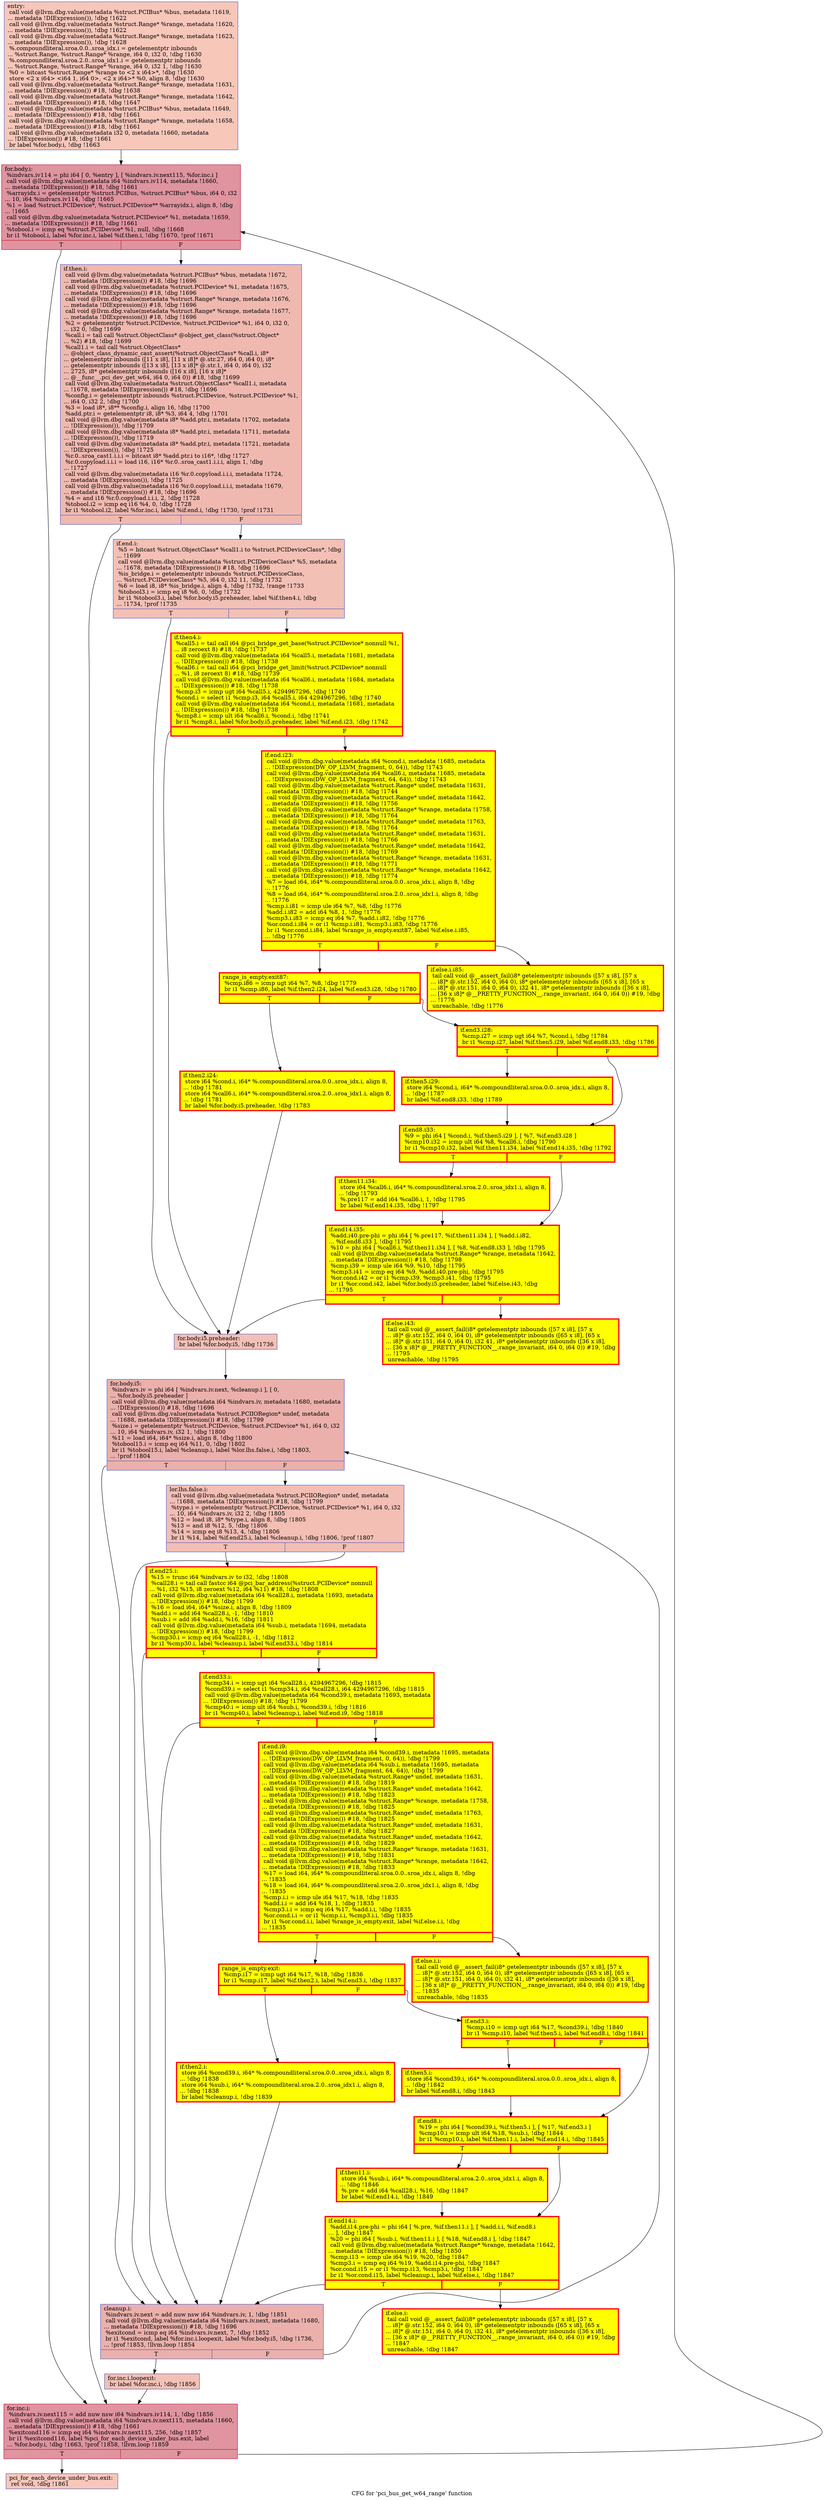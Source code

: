 digraph "CFG for 'pci_bus_get_w64_range' function" {
	label="CFG for 'pci_bus_get_w64_range' function";

	Node0x55ff9ee947f0 [shape=record,color="#3d50c3ff", style=filled, fillcolor="#ec7f6370",label="{entry:\l  call void @llvm.dbg.value(metadata %struct.PCIBus* %bus, metadata !1619,\l... metadata !DIExpression()), !dbg !1622\l  call void @llvm.dbg.value(metadata %struct.Range* %range, metadata !1620,\l... metadata !DIExpression()), !dbg !1622\l  call void @llvm.dbg.value(metadata %struct.Range* %range, metadata !1623,\l... metadata !DIExpression()), !dbg !1628\l  %.compoundliteral.sroa.0.0..sroa_idx.i = getelementptr inbounds\l... %struct.Range, %struct.Range* %range, i64 0, i32 0, !dbg !1630\l  %.compoundliteral.sroa.2.0..sroa_idx1.i = getelementptr inbounds\l... %struct.Range, %struct.Range* %range, i64 0, i32 1, !dbg !1630\l  %0 = bitcast %struct.Range* %range to \<2 x i64\>*, !dbg !1630\l  store \<2 x i64\> \<i64 1, i64 0\>, \<2 x i64\>* %0, align 8, !dbg !1630\l  call void @llvm.dbg.value(metadata %struct.Range* %range, metadata !1631,\l... metadata !DIExpression()) #18, !dbg !1638\l  call void @llvm.dbg.value(metadata %struct.Range* %range, metadata !1642,\l... metadata !DIExpression()) #18, !dbg !1647\l  call void @llvm.dbg.value(metadata %struct.PCIBus* %bus, metadata !1649,\l... metadata !DIExpression()) #18, !dbg !1661\l  call void @llvm.dbg.value(metadata %struct.Range* %range, metadata !1658,\l... metadata !DIExpression()) #18, !dbg !1661\l  call void @llvm.dbg.value(metadata i32 0, metadata !1660, metadata\l... !DIExpression()) #18, !dbg !1661\l  br label %for.body.i, !dbg !1663\l}"];
	Node0x55ff9ee947f0 -> Node0x55ff9f1dfc50;
	Node0x55ff9f1dfc50 [shape=record,color="#b70d28ff", style=filled, fillcolor="#b70d2870",label="{for.body.i:                                       \l  %indvars.iv114 = phi i64 [ 0, %entry ], [ %indvars.iv.next115, %for.inc.i ]\l  call void @llvm.dbg.value(metadata i64 %indvars.iv114, metadata !1660,\l... metadata !DIExpression()) #18, !dbg !1661\l  %arrayidx.i = getelementptr %struct.PCIBus, %struct.PCIBus* %bus, i64 0, i32\l... 10, i64 %indvars.iv114, !dbg !1665\l  %1 = load %struct.PCIDevice*, %struct.PCIDevice** %arrayidx.i, align 8, !dbg\l... !1665\l  call void @llvm.dbg.value(metadata %struct.PCIDevice* %1, metadata !1659,\l... metadata !DIExpression()) #18, !dbg !1661\l  %tobool.i = icmp eq %struct.PCIDevice* %1, null, !dbg !1668\l  br i1 %tobool.i, label %for.inc.i, label %if.then.i, !dbg !1670, !prof !1671\l|{<s0>T|<s1>F}}"];
	Node0x55ff9f1dfc50:s0 -> Node0x55ff9f11c150;
	Node0x55ff9f1dfc50:s1 -> Node0x55ff9f043380;
	Node0x55ff9f043380 [shape=record,color="#3d50c3ff", style=filled, fillcolor="#de614d70",label="{if.then.i:                                        \l  call void @llvm.dbg.value(metadata %struct.PCIBus* %bus, metadata !1672,\l... metadata !DIExpression()) #18, !dbg !1696\l  call void @llvm.dbg.value(metadata %struct.PCIDevice* %1, metadata !1675,\l... metadata !DIExpression()) #18, !dbg !1696\l  call void @llvm.dbg.value(metadata %struct.Range* %range, metadata !1676,\l... metadata !DIExpression()) #18, !dbg !1696\l  call void @llvm.dbg.value(metadata %struct.Range* %range, metadata !1677,\l... metadata !DIExpression()) #18, !dbg !1696\l  %2 = getelementptr %struct.PCIDevice, %struct.PCIDevice* %1, i64 0, i32 0,\l... i32 0, !dbg !1699\l  %call.i = tail call %struct.ObjectClass* @object_get_class(%struct.Object*\l... %2) #18, !dbg !1699\l  %call1.i = tail call %struct.ObjectClass*\l... @object_class_dynamic_cast_assert(%struct.ObjectClass* %call.i, i8*\l... getelementptr inbounds ([11 x i8], [11 x i8]* @.str.27, i64 0, i64 0), i8*\l... getelementptr inbounds ([13 x i8], [13 x i8]* @.str.1, i64 0, i64 0), i32\l... 2725, i8* getelementptr inbounds ([16 x i8], [16 x i8]*\l... @__func__.pci_dev_get_w64, i64 0, i64 0)) #18, !dbg !1699\l  call void @llvm.dbg.value(metadata %struct.ObjectClass* %call1.i, metadata\l... !1678, metadata !DIExpression()) #18, !dbg !1696\l  %config.i = getelementptr inbounds %struct.PCIDevice, %struct.PCIDevice* %1,\l... i64 0, i32 2, !dbg !1700\l  %3 = load i8*, i8** %config.i, align 16, !dbg !1700\l  %add.ptr.i = getelementptr i8, i8* %3, i64 4, !dbg !1701\l  call void @llvm.dbg.value(metadata i8* %add.ptr.i, metadata !1702, metadata\l... !DIExpression()), !dbg !1709\l  call void @llvm.dbg.value(metadata i8* %add.ptr.i, metadata !1711, metadata\l... !DIExpression()), !dbg !1719\l  call void @llvm.dbg.value(metadata i8* %add.ptr.i, metadata !1721, metadata\l... !DIExpression()), !dbg !1725\l  %r.0..sroa_cast1.i.i.i = bitcast i8* %add.ptr.i to i16*, !dbg !1727\l  %r.0.copyload.i.i.i = load i16, i16* %r.0..sroa_cast1.i.i.i, align 1, !dbg\l... !1727\l  call void @llvm.dbg.value(metadata i16 %r.0.copyload.i.i.i, metadata !1724,\l... metadata !DIExpression()), !dbg !1725\l  call void @llvm.dbg.value(metadata i16 %r.0.copyload.i.i.i, metadata !1679,\l... metadata !DIExpression()) #18, !dbg !1696\l  %4 = and i16 %r.0.copyload.i.i.i, 2, !dbg !1728\l  %tobool.i2 = icmp eq i16 %4, 0, !dbg !1728\l  br i1 %tobool.i2, label %for.inc.i, label %if.end.i, !dbg !1730, !prof !1731\l|{<s0>T|<s1>F}}"];
	Node0x55ff9f043380:s0 -> Node0x55ff9f11c150;
	Node0x55ff9f043380:s1 -> Node0x55ff9ef884d0;
	Node0x55ff9ef884d0 [shape=record,color="#3d50c3ff", style=filled, fillcolor="#e5705870",label="{if.end.i:                                         \l  %5 = bitcast %struct.ObjectClass* %call1.i to %struct.PCIDeviceClass*, !dbg\l... !1699\l  call void @llvm.dbg.value(metadata %struct.PCIDeviceClass* %5, metadata\l... !1678, metadata !DIExpression()) #18, !dbg !1696\l  %is_bridge.i = getelementptr inbounds %struct.PCIDeviceClass,\l... %struct.PCIDeviceClass* %5, i64 0, i32 11, !dbg !1732\l  %6 = load i8, i8* %is_bridge.i, align 4, !dbg !1732, !range !1733\l  %tobool3.i = icmp eq i8 %6, 0, !dbg !1732\l  br i1 %tobool3.i, label %for.body.i5.preheader, label %if.then4.i, !dbg\l... !1734, !prof !1735\l|{<s0>T|<s1>F}}"];
	Node0x55ff9ef884d0:s0 -> Node0x55ff9ee97350;
	Node0x55ff9ef884d0:s1 -> Node0x55ff9f115500;
	Node0x55ff9ee97350 [shape=record,color="#3d50c3ff", style=filled, fillcolor="#e5705870",label="{for.body.i5.preheader:                            \l  br label %for.body.i5, !dbg !1736\l}"];
	Node0x55ff9ee97350 -> Node0x55ff9efa88a0;
	Node0x55ff9f115500 [shape=record,penwidth=3.0, style="filled", color="red", fillcolor="yellow",label="{if.then4.i:                                       \l  %call5.i = tail call i64 @pci_bridge_get_base(%struct.PCIDevice* nonnull %1,\l... i8 zeroext 8) #18, !dbg !1737\l  call void @llvm.dbg.value(metadata i64 %call5.i, metadata !1681, metadata\l... !DIExpression()) #18, !dbg !1738\l  %call6.i = tail call i64 @pci_bridge_get_limit(%struct.PCIDevice* nonnull\l... %1, i8 zeroext 8) #18, !dbg !1739\l  call void @llvm.dbg.value(metadata i64 %call6.i, metadata !1684, metadata\l... !DIExpression()) #18, !dbg !1738\l  %cmp.i3 = icmp ugt i64 %call5.i, 4294967296, !dbg !1740\l  %cond.i = select i1 %cmp.i3, i64 %call5.i, i64 4294967296, !dbg !1740\l  call void @llvm.dbg.value(metadata i64 %cond.i, metadata !1681, metadata\l... !DIExpression()) #18, !dbg !1738\l  %cmp8.i = icmp ult i64 %call6.i, %cond.i, !dbg !1741\l  br i1 %cmp8.i, label %for.body.i5.preheader, label %if.end.i23, !dbg !1742\l|{<s0>T|<s1>F}}"];
	Node0x55ff9f115500:s0 -> Node0x55ff9ee97350;
	Node0x55ff9f115500:s1 -> Node0x55ff9ee50680;
	Node0x55ff9ee50680 [shape=record,penwidth=3.0, style="filled", color="red", fillcolor="yellow",label="{if.end.i23:                                       \l  call void @llvm.dbg.value(metadata i64 %cond.i, metadata !1685, metadata\l... !DIExpression(DW_OP_LLVM_fragment, 0, 64)), !dbg !1743\l  call void @llvm.dbg.value(metadata i64 %call6.i, metadata !1685, metadata\l... !DIExpression(DW_OP_LLVM_fragment, 64, 64)), !dbg !1743\l  call void @llvm.dbg.value(metadata %struct.Range* undef, metadata !1631,\l... metadata !DIExpression()) #18, !dbg !1744\l  call void @llvm.dbg.value(metadata %struct.Range* undef, metadata !1642,\l... metadata !DIExpression()) #18, !dbg !1756\l  call void @llvm.dbg.value(metadata %struct.Range* %range, metadata !1758,\l... metadata !DIExpression()) #18, !dbg !1764\l  call void @llvm.dbg.value(metadata %struct.Range* undef, metadata !1763,\l... metadata !DIExpression()) #18, !dbg !1764\l  call void @llvm.dbg.value(metadata %struct.Range* undef, metadata !1631,\l... metadata !DIExpression()) #18, !dbg !1766\l  call void @llvm.dbg.value(metadata %struct.Range* undef, metadata !1642,\l... metadata !DIExpression()) #18, !dbg !1769\l  call void @llvm.dbg.value(metadata %struct.Range* %range, metadata !1631,\l... metadata !DIExpression()) #18, !dbg !1771\l  call void @llvm.dbg.value(metadata %struct.Range* %range, metadata !1642,\l... metadata !DIExpression()) #18, !dbg !1774\l  %7 = load i64, i64* %.compoundliteral.sroa.0.0..sroa_idx.i, align 8, !dbg\l... !1776\l  %8 = load i64, i64* %.compoundliteral.sroa.2.0..sroa_idx1.i, align 8, !dbg\l... !1776\l  %cmp.i.i81 = icmp ule i64 %7, %8, !dbg !1776\l  %add.i.i82 = add i64 %8, 1, !dbg !1776\l  %cmp3.i.i83 = icmp eq i64 %7, %add.i.i82, !dbg !1776\l  %or.cond.i.i84 = or i1 %cmp.i.i81, %cmp3.i.i83, !dbg !1776\l  br i1 %or.cond.i.i84, label %range_is_empty.exit87, label %if.else.i.i85,\l... !dbg !1776\l|{<s0>T|<s1>F}}"];
	Node0x55ff9ee50680:s0 -> Node0x55ff9efa90a0;
	Node0x55ff9ee50680:s1 -> Node0x55ff9ef50690;
	Node0x55ff9ef50690 [shape=record,penwidth=3.0, style="filled", color="red", fillcolor="yellow",label="{if.else.i.i85:                                    \l  tail call void @__assert_fail(i8* getelementptr inbounds ([57 x i8], [57 x\l... i8]* @.str.152, i64 0, i64 0), i8* getelementptr inbounds ([65 x i8], [65 x\l... i8]* @.str.151, i64 0, i64 0), i32 41, i8* getelementptr inbounds ([36 x i8],\l... [36 x i8]* @__PRETTY_FUNCTION__.range_invariant, i64 0, i64 0)) #19, !dbg\l... !1776\l  unreachable, !dbg !1776\l}"];
	Node0x55ff9efa90a0 [shape=record,penwidth=3.0, style="filled", color="red", fillcolor="yellow",label="{range_is_empty.exit87:                            \l  %cmp.i86 = icmp ugt i64 %7, %8, !dbg !1779\l  br i1 %cmp.i86, label %if.then2.i24, label %if.end3.i28, !dbg !1780\l|{<s0>T|<s1>F}}"];
	Node0x55ff9efa90a0:s0 -> Node0x55ff9f18e210;
	Node0x55ff9efa90a0:s1 -> Node0x55ff9f08c510;
	Node0x55ff9f18e210 [shape=record,penwidth=3.0, style="filled", color="red", fillcolor="yellow",label="{if.then2.i24:                                     \l  store i64 %cond.i, i64* %.compoundliteral.sroa.0.0..sroa_idx.i, align 8,\l... !dbg !1781\l  store i64 %call6.i, i64* %.compoundliteral.sroa.2.0..sroa_idx1.i, align 8,\l... !dbg !1781\l  br label %for.body.i5.preheader, !dbg !1783\l}"];
	Node0x55ff9f18e210 -> Node0x55ff9ee97350;
	Node0x55ff9f08c510 [shape=record,penwidth=3.0, style="filled", color="red", fillcolor="yellow",label="{if.end3.i28:                                      \l  %cmp.i27 = icmp ugt i64 %7, %cond.i, !dbg !1784\l  br i1 %cmp.i27, label %if.then5.i29, label %if.end8.i33, !dbg !1786\l|{<s0>T|<s1>F}}"];
	Node0x55ff9f08c510:s0 -> Node0x55ff9f21e410;
	Node0x55ff9f08c510:s1 -> Node0x55ff9f185f00;
	Node0x55ff9f21e410 [shape=record,penwidth=3.0, style="filled", color="red", fillcolor="yellow",label="{if.then5.i29:                                     \l  store i64 %cond.i, i64* %.compoundliteral.sroa.0.0..sroa_idx.i, align 8,\l... !dbg !1787\l  br label %if.end8.i33, !dbg !1789\l}"];
	Node0x55ff9f21e410 -> Node0x55ff9f185f00;
	Node0x55ff9f185f00 [shape=record,penwidth=3.0, style="filled", color="red", fillcolor="yellow",label="{if.end8.i33:                                      \l  %9 = phi i64 [ %cond.i, %if.then5.i29 ], [ %7, %if.end3.i28 ]\l  %cmp10.i32 = icmp ult i64 %8, %call6.i, !dbg !1790\l  br i1 %cmp10.i32, label %if.then11.i34, label %if.end14.i35, !dbg !1792\l|{<s0>T|<s1>F}}"];
	Node0x55ff9f185f00:s0 -> Node0x55ff9edaf3e0;
	Node0x55ff9f185f00:s1 -> Node0x55ff9f16fbb0;
	Node0x55ff9edaf3e0 [shape=record,penwidth=3.0, style="filled", color="red", fillcolor="yellow",label="{if.then11.i34:                                    \l  store i64 %call6.i, i64* %.compoundliteral.sroa.2.0..sroa_idx1.i, align 8,\l... !dbg !1793\l  %.pre117 = add i64 %call6.i, 1, !dbg !1795\l  br label %if.end14.i35, !dbg !1797\l}"];
	Node0x55ff9edaf3e0 -> Node0x55ff9f16fbb0;
	Node0x55ff9f16fbb0 [shape=record,penwidth=3.0, style="filled", color="red", fillcolor="yellow",label="{if.end14.i35:                                     \l  %add.i40.pre-phi = phi i64 [ %.pre117, %if.then11.i34 ], [ %add.i.i82,\l... %if.end8.i33 ], !dbg !1795\l  %10 = phi i64 [ %call6.i, %if.then11.i34 ], [ %8, %if.end8.i33 ], !dbg !1795\l  call void @llvm.dbg.value(metadata %struct.Range* %range, metadata !1642,\l... metadata !DIExpression()) #18, !dbg !1798\l  %cmp.i39 = icmp ule i64 %9, %10, !dbg !1795\l  %cmp3.i41 = icmp eq i64 %9, %add.i40.pre-phi, !dbg !1795\l  %or.cond.i42 = or i1 %cmp.i39, %cmp3.i41, !dbg !1795\l  br i1 %or.cond.i42, label %for.body.i5.preheader, label %if.else.i43, !dbg\l... !1795\l|{<s0>T|<s1>F}}"];
	Node0x55ff9f16fbb0:s0 -> Node0x55ff9ee97350;
	Node0x55ff9f16fbb0:s1 -> Node0x55ff9f1911b0;
	Node0x55ff9f1911b0 [shape=record,penwidth=3.0, style="filled", color="red", fillcolor="yellow",label="{if.else.i43:                                      \l  tail call void @__assert_fail(i8* getelementptr inbounds ([57 x i8], [57 x\l... i8]* @.str.152, i64 0, i64 0), i8* getelementptr inbounds ([65 x i8], [65 x\l... i8]* @.str.151, i64 0, i64 0), i32 41, i8* getelementptr inbounds ([36 x i8],\l... [36 x i8]* @__PRETTY_FUNCTION__.range_invariant, i64 0, i64 0)) #19, !dbg\l... !1795\l  unreachable, !dbg !1795\l}"];
	Node0x55ff9efa88a0 [shape=record,color="#3d50c3ff", style=filled, fillcolor="#d24b4070",label="{for.body.i5:                                      \l  %indvars.iv = phi i64 [ %indvars.iv.next, %cleanup.i ], [ 0,\l... %for.body.i5.preheader ]\l  call void @llvm.dbg.value(metadata i64 %indvars.iv, metadata !1680, metadata\l... !DIExpression()) #18, !dbg !1696\l  call void @llvm.dbg.value(metadata %struct.PCIIORegion* undef, metadata\l... !1688, metadata !DIExpression()) #18, !dbg !1799\l  %size.i = getelementptr %struct.PCIDevice, %struct.PCIDevice* %1, i64 0, i32\l... 10, i64 %indvars.iv, i32 1, !dbg !1800\l  %11 = load i64, i64* %size.i, align 8, !dbg !1800\l  %tobool15.i = icmp eq i64 %11, 0, !dbg !1802\l  br i1 %tobool15.i, label %cleanup.i, label %lor.lhs.false.i, !dbg !1803,\l... !prof !1804\l|{<s0>T|<s1>F}}"];
	Node0x55ff9efa88a0:s0 -> Node0x55ff9f124870;
	Node0x55ff9efa88a0:s1 -> Node0x55ff9ef5ee80;
	Node0x55ff9ef5ee80 [shape=record,color="#3d50c3ff", style=filled, fillcolor="#e36c5570",label="{lor.lhs.false.i:                                  \l  call void @llvm.dbg.value(metadata %struct.PCIIORegion* undef, metadata\l... !1688, metadata !DIExpression()) #18, !dbg !1799\l  %type.i = getelementptr %struct.PCIDevice, %struct.PCIDevice* %1, i64 0, i32\l... 10, i64 %indvars.iv, i32 2, !dbg !1805\l  %12 = load i8, i8* %type.i, align 8, !dbg !1805\l  %13 = and i8 %12, 5, !dbg !1806\l  %14 = icmp eq i8 %13, 4, !dbg !1806\l  br i1 %14, label %if.end25.i, label %cleanup.i, !dbg !1806, !prof !1807\l|{<s0>T|<s1>F}}"];
	Node0x55ff9ef5ee80:s0 -> Node0x55ff9ef24790;
	Node0x55ff9ef5ee80:s1 -> Node0x55ff9f124870;
	Node0x55ff9ef24790 [shape=record,penwidth=3.0, style="filled", color="red", fillcolor="yellow",label="{if.end25.i:                                       \l  %15 = trunc i64 %indvars.iv to i32, !dbg !1808\l  %call28.i = tail call fastcc i64 @pci_bar_address(%struct.PCIDevice* nonnull\l... %1, i32 %15, i8 zeroext %12, i64 %11) #18, !dbg !1808\l  call void @llvm.dbg.value(metadata i64 %call28.i, metadata !1693, metadata\l... !DIExpression()) #18, !dbg !1799\l  %16 = load i64, i64* %size.i, align 8, !dbg !1809\l  %add.i = add i64 %call28.i, -1, !dbg !1810\l  %sub.i = add i64 %add.i, %16, !dbg !1811\l  call void @llvm.dbg.value(metadata i64 %sub.i, metadata !1694, metadata\l... !DIExpression()) #18, !dbg !1799\l  %cmp30.i = icmp eq i64 %call28.i, -1, !dbg !1812\l  br i1 %cmp30.i, label %cleanup.i, label %if.end33.i, !dbg !1814\l|{<s0>T|<s1>F}}"];
	Node0x55ff9ef24790:s0 -> Node0x55ff9f124870;
	Node0x55ff9ef24790:s1 -> Node0x55ff9effe020;
	Node0x55ff9effe020 [shape=record,penwidth=3.0, style="filled", color="red", fillcolor="yellow",label="{if.end33.i:                                       \l  %cmp34.i = icmp ugt i64 %call28.i, 4294967296, !dbg !1815\l  %cond39.i = select i1 %cmp34.i, i64 %call28.i, i64 4294967296, !dbg !1815\l  call void @llvm.dbg.value(metadata i64 %cond39.i, metadata !1693, metadata\l... !DIExpression()) #18, !dbg !1799\l  %cmp40.i = icmp ult i64 %sub.i, %cond39.i, !dbg !1816\l  br i1 %cmp40.i, label %cleanup.i, label %if.end.i9, !dbg !1818\l|{<s0>T|<s1>F}}"];
	Node0x55ff9effe020:s0 -> Node0x55ff9f124870;
	Node0x55ff9effe020:s1 -> Node0x55ff9efa8c30;
	Node0x55ff9efa8c30 [shape=record,penwidth=3.0, style="filled", color="red", fillcolor="yellow",label="{if.end.i9:                                        \l  call void @llvm.dbg.value(metadata i64 %cond39.i, metadata !1695, metadata\l... !DIExpression(DW_OP_LLVM_fragment, 0, 64)), !dbg !1799\l  call void @llvm.dbg.value(metadata i64 %sub.i, metadata !1695, metadata\l... !DIExpression(DW_OP_LLVM_fragment, 64, 64)), !dbg !1799\l  call void @llvm.dbg.value(metadata %struct.Range* undef, metadata !1631,\l... metadata !DIExpression()) #18, !dbg !1819\l  call void @llvm.dbg.value(metadata %struct.Range* undef, metadata !1642,\l... metadata !DIExpression()) #18, !dbg !1823\l  call void @llvm.dbg.value(metadata %struct.Range* %range, metadata !1758,\l... metadata !DIExpression()) #18, !dbg !1825\l  call void @llvm.dbg.value(metadata %struct.Range* undef, metadata !1763,\l... metadata !DIExpression()) #18, !dbg !1825\l  call void @llvm.dbg.value(metadata %struct.Range* undef, metadata !1631,\l... metadata !DIExpression()) #18, !dbg !1827\l  call void @llvm.dbg.value(metadata %struct.Range* undef, metadata !1642,\l... metadata !DIExpression()) #18, !dbg !1829\l  call void @llvm.dbg.value(metadata %struct.Range* %range, metadata !1631,\l... metadata !DIExpression()) #18, !dbg !1831\l  call void @llvm.dbg.value(metadata %struct.Range* %range, metadata !1642,\l... metadata !DIExpression()) #18, !dbg !1833\l  %17 = load i64, i64* %.compoundliteral.sroa.0.0..sroa_idx.i, align 8, !dbg\l... !1835\l  %18 = load i64, i64* %.compoundliteral.sroa.2.0..sroa_idx1.i, align 8, !dbg\l... !1835\l  %cmp.i.i = icmp ule i64 %17, %18, !dbg !1835\l  %add.i.i = add i64 %18, 1, !dbg !1835\l  %cmp3.i.i = icmp eq i64 %17, %add.i.i, !dbg !1835\l  %or.cond.i.i = or i1 %cmp.i.i, %cmp3.i.i, !dbg !1835\l  br i1 %or.cond.i.i, label %range_is_empty.exit, label %if.else.i.i, !dbg\l... !1835\l|{<s0>T|<s1>F}}"];
	Node0x55ff9efa8c30:s0 -> Node0x55ff9f060000;
	Node0x55ff9efa8c30:s1 -> Node0x55ff9efc7670;
	Node0x55ff9efc7670 [shape=record,penwidth=3.0, style="filled", color="red", fillcolor="yellow",label="{if.else.i.i:                                      \l  tail call void @__assert_fail(i8* getelementptr inbounds ([57 x i8], [57 x\l... i8]* @.str.152, i64 0, i64 0), i8* getelementptr inbounds ([65 x i8], [65 x\l... i8]* @.str.151, i64 0, i64 0), i32 41, i8* getelementptr inbounds ([36 x i8],\l... [36 x i8]* @__PRETTY_FUNCTION__.range_invariant, i64 0, i64 0)) #19, !dbg\l... !1835\l  unreachable, !dbg !1835\l}"];
	Node0x55ff9f060000 [shape=record,penwidth=3.0, style="filled", color="red", fillcolor="yellow",label="{range_is_empty.exit:                              \l  %cmp.i17 = icmp ugt i64 %17, %18, !dbg !1836\l  br i1 %cmp.i17, label %if.then2.i, label %if.end3.i, !dbg !1837\l|{<s0>T|<s1>F}}"];
	Node0x55ff9f060000:s0 -> Node0x55ff9e88e470;
	Node0x55ff9f060000:s1 -> Node0x55ff9eeb7f70;
	Node0x55ff9e88e470 [shape=record,penwidth=3.0, style="filled", color="red", fillcolor="yellow",label="{if.then2.i:                                       \l  store i64 %cond39.i, i64* %.compoundliteral.sroa.0.0..sroa_idx.i, align 8,\l... !dbg !1838\l  store i64 %sub.i, i64* %.compoundliteral.sroa.2.0..sroa_idx1.i, align 8,\l... !dbg !1838\l  br label %cleanup.i, !dbg !1839\l}"];
	Node0x55ff9e88e470 -> Node0x55ff9f124870;
	Node0x55ff9eeb7f70 [shape=record,penwidth=3.0, style="filled", color="red", fillcolor="yellow",label="{if.end3.i:                                        \l  %cmp.i10 = icmp ugt i64 %17, %cond39.i, !dbg !1840\l  br i1 %cmp.i10, label %if.then5.i, label %if.end8.i, !dbg !1841\l|{<s0>T|<s1>F}}"];
	Node0x55ff9eeb7f70:s0 -> Node0x55ff9f0ff700;
	Node0x55ff9eeb7f70:s1 -> Node0x55ff9edaf250;
	Node0x55ff9f0ff700 [shape=record,penwidth=3.0, style="filled", color="red", fillcolor="yellow",label="{if.then5.i:                                       \l  store i64 %cond39.i, i64* %.compoundliteral.sroa.0.0..sroa_idx.i, align 8,\l... !dbg !1842\l  br label %if.end8.i, !dbg !1843\l}"];
	Node0x55ff9f0ff700 -> Node0x55ff9edaf250;
	Node0x55ff9edaf250 [shape=record,penwidth=3.0, style="filled", color="red", fillcolor="yellow",label="{if.end8.i:                                        \l  %19 = phi i64 [ %cond39.i, %if.then5.i ], [ %17, %if.end3.i ]\l  %cmp10.i = icmp ult i64 %18, %sub.i, !dbg !1844\l  br i1 %cmp10.i, label %if.then11.i, label %if.end14.i, !dbg !1845\l|{<s0>T|<s1>F}}"];
	Node0x55ff9edaf250:s0 -> Node0x55ff9ef87ad0;
	Node0x55ff9edaf250:s1 -> Node0x55ff9ef8a080;
	Node0x55ff9ef87ad0 [shape=record,penwidth=3.0, style="filled", color="red", fillcolor="yellow",label="{if.then11.i:                                      \l  store i64 %sub.i, i64* %.compoundliteral.sroa.2.0..sroa_idx1.i, align 8,\l... !dbg !1846\l  %.pre = add i64 %call28.i, %16, !dbg !1847\l  br label %if.end14.i, !dbg !1849\l}"];
	Node0x55ff9ef87ad0 -> Node0x55ff9ef8a080;
	Node0x55ff9ef8a080 [shape=record,penwidth=3.0, style="filled", color="red", fillcolor="yellow",label="{if.end14.i:                                       \l  %add.i14.pre-phi = phi i64 [ %.pre, %if.then11.i ], [ %add.i.i, %if.end8.i\l... ], !dbg !1847\l  %20 = phi i64 [ %sub.i, %if.then11.i ], [ %18, %if.end8.i ], !dbg !1847\l  call void @llvm.dbg.value(metadata %struct.Range* %range, metadata !1642,\l... metadata !DIExpression()) #18, !dbg !1850\l  %cmp.i13 = icmp ule i64 %19, %20, !dbg !1847\l  %cmp3.i = icmp eq i64 %19, %add.i14.pre-phi, !dbg !1847\l  %or.cond.i15 = or i1 %cmp.i13, %cmp3.i, !dbg !1847\l  br i1 %or.cond.i15, label %cleanup.i, label %if.else.i, !dbg !1847\l|{<s0>T|<s1>F}}"];
	Node0x55ff9ef8a080:s0 -> Node0x55ff9f124870;
	Node0x55ff9ef8a080:s1 -> Node0x55ff9ef22c80;
	Node0x55ff9ef22c80 [shape=record,penwidth=3.0, style="filled", color="red", fillcolor="yellow",label="{if.else.i:                                        \l  tail call void @__assert_fail(i8* getelementptr inbounds ([57 x i8], [57 x\l... i8]* @.str.152, i64 0, i64 0), i8* getelementptr inbounds ([65 x i8], [65 x\l... i8]* @.str.151, i64 0, i64 0), i32 41, i8* getelementptr inbounds ([36 x i8],\l... [36 x i8]* @__PRETTY_FUNCTION__.range_invariant, i64 0, i64 0)) #19, !dbg\l... !1847\l  unreachable, !dbg !1847\l}"];
	Node0x55ff9f124870 [shape=record,color="#3d50c3ff", style=filled, fillcolor="#d24b4070",label="{cleanup.i:                                        \l  %indvars.iv.next = add nuw nsw i64 %indvars.iv, 1, !dbg !1851\l  call void @llvm.dbg.value(metadata i64 %indvars.iv.next, metadata !1680,\l... metadata !DIExpression()) #18, !dbg !1696\l  %exitcond = icmp eq i64 %indvars.iv.next, 7, !dbg !1852\l  br i1 %exitcond, label %for.inc.i.loopexit, label %for.body.i5, !dbg !1736,\l... !prof !1853, !llvm.loop !1854\l|{<s0>T|<s1>F}}"];
	Node0x55ff9f124870:s0 -> Node0x55ff9f05baf0;
	Node0x55ff9f124870:s1 -> Node0x55ff9efa88a0;
	Node0x55ff9f05baf0 [shape=record,color="#3d50c3ff", style=filled, fillcolor="#e5705870",label="{for.inc.i.loopexit:                               \l  br label %for.inc.i, !dbg !1856\l}"];
	Node0x55ff9f05baf0 -> Node0x55ff9f11c150;
	Node0x55ff9f11c150 [shape=record,color="#b70d28ff", style=filled, fillcolor="#b70d2870",label="{for.inc.i:                                        \l  %indvars.iv.next115 = add nuw nsw i64 %indvars.iv114, 1, !dbg !1856\l  call void @llvm.dbg.value(metadata i64 %indvars.iv.next115, metadata !1660,\l... metadata !DIExpression()) #18, !dbg !1661\l  %exitcond116 = icmp eq i64 %indvars.iv.next115, 256, !dbg !1857\l  br i1 %exitcond116, label %pci_for_each_device_under_bus.exit, label\l... %for.body.i, !dbg !1663, !prof !1858, !llvm.loop !1859\l|{<s0>T|<s1>F}}"];
	Node0x55ff9f11c150:s0 -> Node0x55ff9ec5aa30;
	Node0x55ff9f11c150:s1 -> Node0x55ff9f1dfc50;
	Node0x55ff9ec5aa30 [shape=record,color="#3d50c3ff", style=filled, fillcolor="#ec7f6370",label="{pci_for_each_device_under_bus.exit:               \l  ret void, !dbg !1861\l}"];
}

